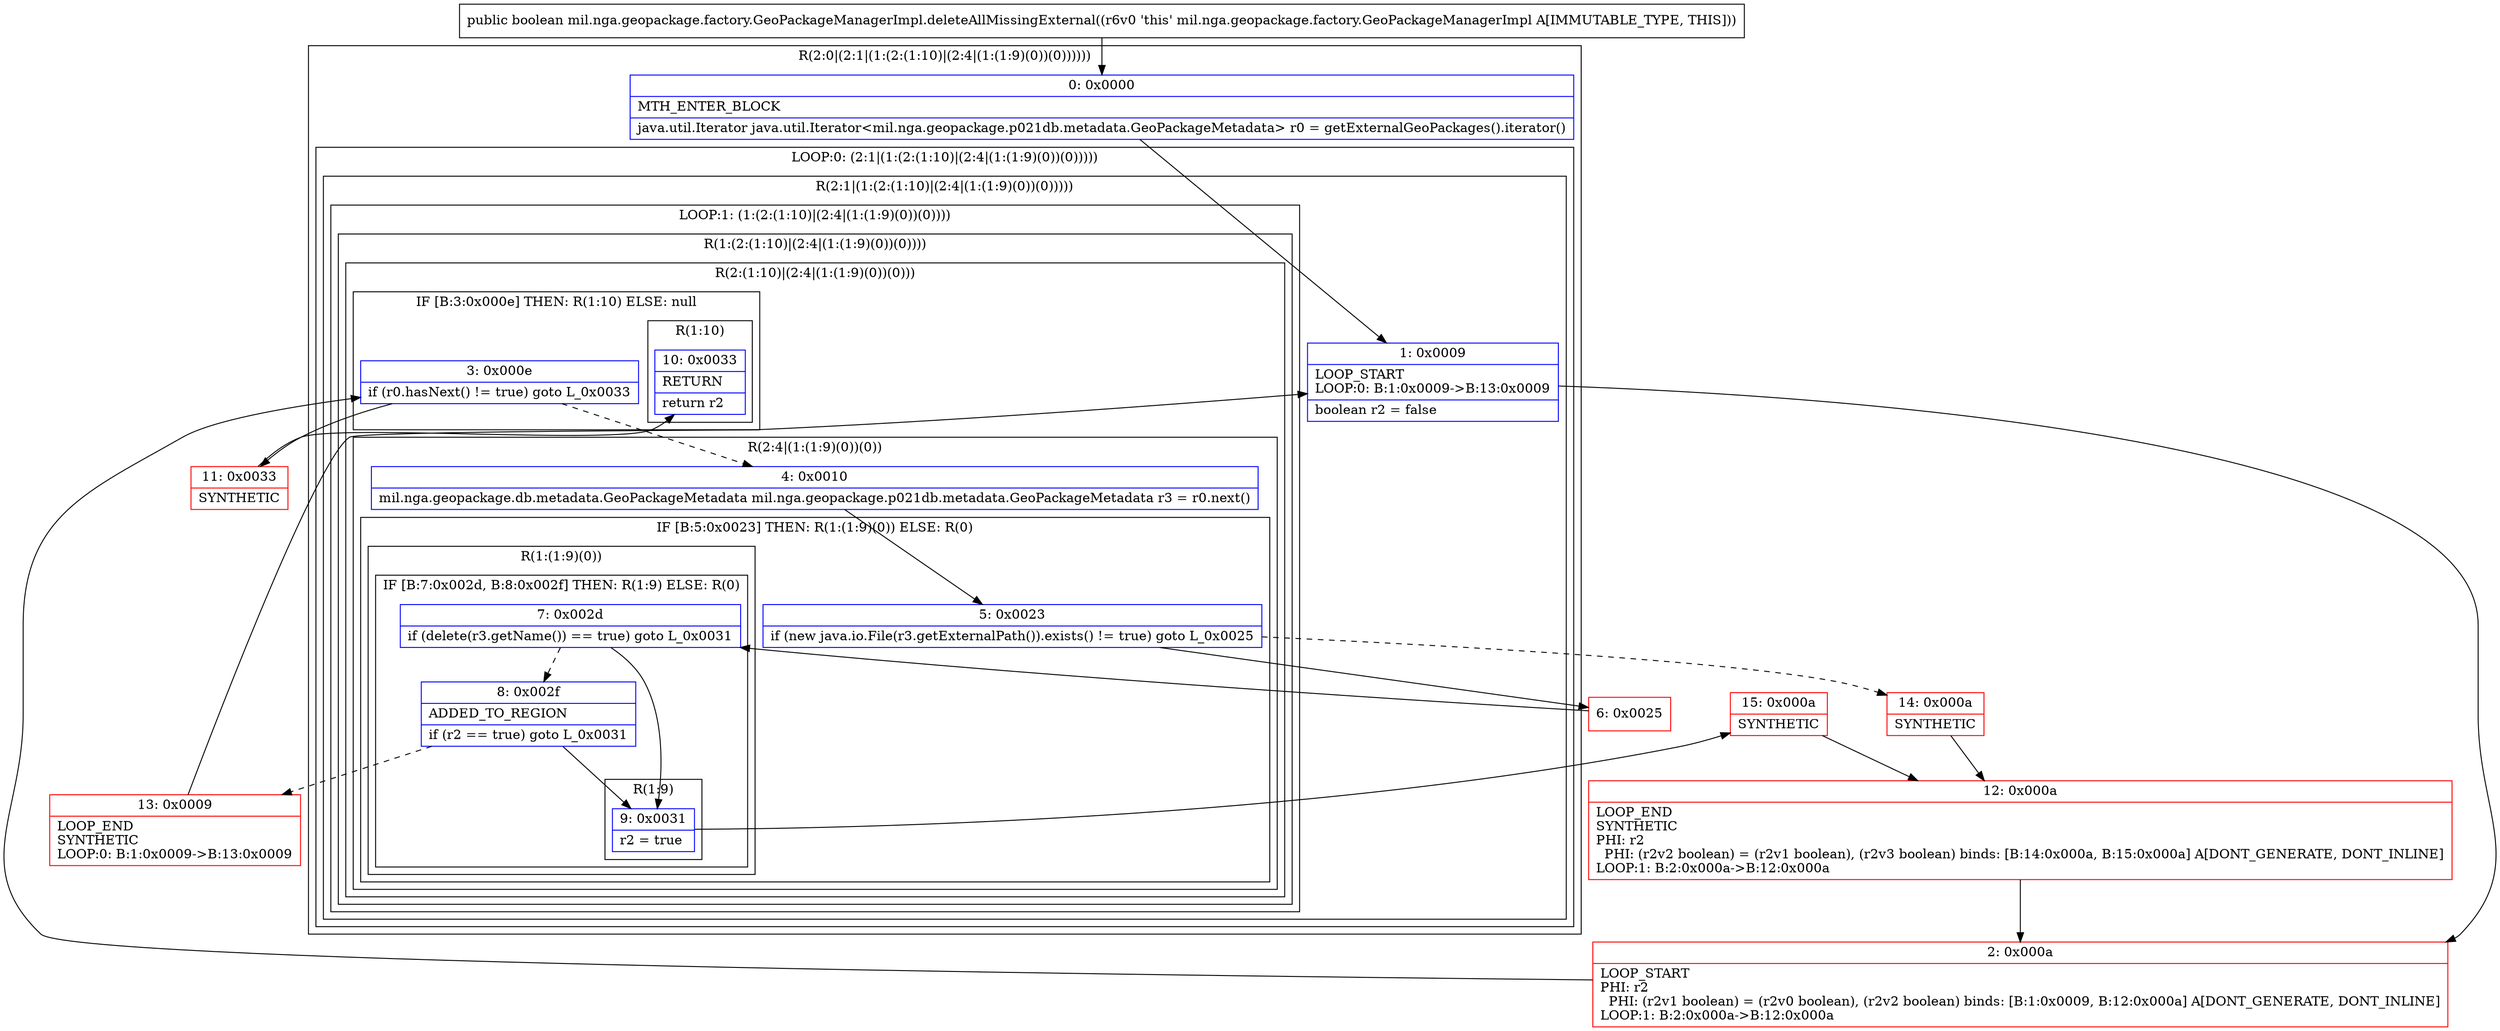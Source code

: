 digraph "CFG formil.nga.geopackage.factory.GeoPackageManagerImpl.deleteAllMissingExternal()Z" {
subgraph cluster_Region_1167690969 {
label = "R(2:0|(2:1|(1:(2:(1:10)|(2:4|(1:(1:9)(0))(0))))))";
node [shape=record,color=blue];
Node_0 [shape=record,label="{0\:\ 0x0000|MTH_ENTER_BLOCK\l|java.util.Iterator java.util.Iterator\<mil.nga.geopackage.p021db.metadata.GeoPackageMetadata\> r0 = getExternalGeoPackages().iterator()\l}"];
subgraph cluster_LoopRegion_2072249836 {
label = "LOOP:0: (2:1|(1:(2:(1:10)|(2:4|(1:(1:9)(0))(0)))))";
node [shape=record,color=blue];
subgraph cluster_Region_502887121 {
label = "R(2:1|(1:(2:(1:10)|(2:4|(1:(1:9)(0))(0)))))";
node [shape=record,color=blue];
Node_1 [shape=record,label="{1\:\ 0x0009|LOOP_START\lLOOP:0: B:1:0x0009\-\>B:13:0x0009\l|boolean r2 = false\l}"];
subgraph cluster_LoopRegion_2101111194 {
label = "LOOP:1: (1:(2:(1:10)|(2:4|(1:(1:9)(0))(0))))";
node [shape=record,color=blue];
subgraph cluster_Region_754024064 {
label = "R(1:(2:(1:10)|(2:4|(1:(1:9)(0))(0))))";
node [shape=record,color=blue];
subgraph cluster_Region_994668565 {
label = "R(2:(1:10)|(2:4|(1:(1:9)(0))(0)))";
node [shape=record,color=blue];
subgraph cluster_IfRegion_587990147 {
label = "IF [B:3:0x000e] THEN: R(1:10) ELSE: null";
node [shape=record,color=blue];
Node_3 [shape=record,label="{3\:\ 0x000e|if (r0.hasNext() != true) goto L_0x0033\l}"];
subgraph cluster_Region_1466236141 {
label = "R(1:10)";
node [shape=record,color=blue];
Node_10 [shape=record,label="{10\:\ 0x0033|RETURN\l|return r2\l}"];
}
}
subgraph cluster_Region_649628283 {
label = "R(2:4|(1:(1:9)(0))(0))";
node [shape=record,color=blue];
Node_4 [shape=record,label="{4\:\ 0x0010|mil.nga.geopackage.db.metadata.GeoPackageMetadata mil.nga.geopackage.p021db.metadata.GeoPackageMetadata r3 = r0.next()\l}"];
subgraph cluster_IfRegion_1666505918 {
label = "IF [B:5:0x0023] THEN: R(1:(1:9)(0)) ELSE: R(0)";
node [shape=record,color=blue];
Node_5 [shape=record,label="{5\:\ 0x0023|if (new java.io.File(r3.getExternalPath()).exists() != true) goto L_0x0025\l}"];
subgraph cluster_Region_1622784501 {
label = "R(1:(1:9)(0))";
node [shape=record,color=blue];
subgraph cluster_IfRegion_904744744 {
label = "IF [B:7:0x002d, B:8:0x002f] THEN: R(1:9) ELSE: R(0)";
node [shape=record,color=blue];
Node_7 [shape=record,label="{7\:\ 0x002d|if (delete(r3.getName()) == true) goto L_0x0031\l}"];
Node_8 [shape=record,label="{8\:\ 0x002f|ADDED_TO_REGION\l|if (r2 == true) goto L_0x0031\l}"];
subgraph cluster_Region_336579315 {
label = "R(1:9)";
node [shape=record,color=blue];
Node_9 [shape=record,label="{9\:\ 0x0031|r2 = true\l}"];
}
subgraph cluster_Region_2119662785 {
label = "R(0)";
node [shape=record,color=blue];
}
}
}
subgraph cluster_Region_1509234933 {
label = "R(0)";
node [shape=record,color=blue];
}
}
}
}
}
}
}
}
}
Node_2 [shape=record,color=red,label="{2\:\ 0x000a|LOOP_START\lPHI: r2 \l  PHI: (r2v1 boolean) = (r2v0 boolean), (r2v2 boolean) binds: [B:1:0x0009, B:12:0x000a] A[DONT_GENERATE, DONT_INLINE]\lLOOP:1: B:2:0x000a\-\>B:12:0x000a\l}"];
Node_6 [shape=record,color=red,label="{6\:\ 0x0025}"];
Node_11 [shape=record,color=red,label="{11\:\ 0x0033|SYNTHETIC\l}"];
Node_12 [shape=record,color=red,label="{12\:\ 0x000a|LOOP_END\lSYNTHETIC\lPHI: r2 \l  PHI: (r2v2 boolean) = (r2v1 boolean), (r2v3 boolean) binds: [B:14:0x000a, B:15:0x000a] A[DONT_GENERATE, DONT_INLINE]\lLOOP:1: B:2:0x000a\-\>B:12:0x000a\l}"];
Node_13 [shape=record,color=red,label="{13\:\ 0x0009|LOOP_END\lSYNTHETIC\lLOOP:0: B:1:0x0009\-\>B:13:0x0009\l}"];
Node_14 [shape=record,color=red,label="{14\:\ 0x000a|SYNTHETIC\l}"];
Node_15 [shape=record,color=red,label="{15\:\ 0x000a|SYNTHETIC\l}"];
MethodNode[shape=record,label="{public boolean mil.nga.geopackage.factory.GeoPackageManagerImpl.deleteAllMissingExternal((r6v0 'this' mil.nga.geopackage.factory.GeoPackageManagerImpl A[IMMUTABLE_TYPE, THIS])) }"];
MethodNode -> Node_0;
Node_0 -> Node_1;
Node_1 -> Node_2;
Node_3 -> Node_4[style=dashed];
Node_3 -> Node_11;
Node_4 -> Node_5;
Node_5 -> Node_6;
Node_5 -> Node_14[style=dashed];
Node_7 -> Node_8[style=dashed];
Node_7 -> Node_9;
Node_8 -> Node_9;
Node_8 -> Node_13[style=dashed];
Node_9 -> Node_15;
Node_2 -> Node_3;
Node_6 -> Node_7;
Node_11 -> Node_10;
Node_12 -> Node_2;
Node_13 -> Node_1;
Node_14 -> Node_12;
Node_15 -> Node_12;
}

